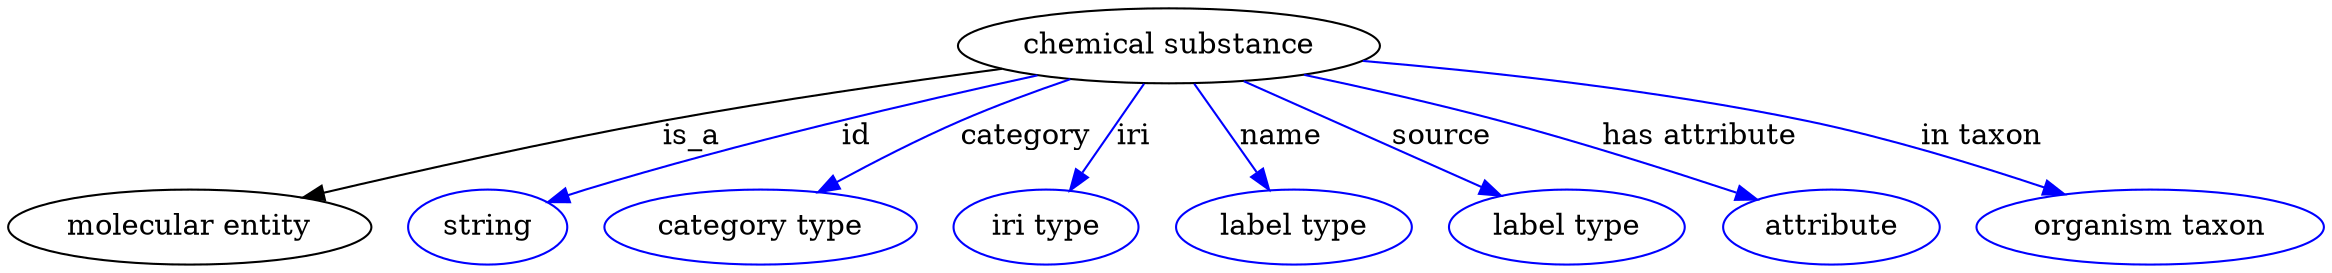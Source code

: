 digraph {
	graph [bb="0,0,908.54,123"];
	node [label="\N"];
	"chemical substance"	 [height=0.5,
		label="chemical substance",
		pos="455.89,105",
		width=2.2026];
	"molecular entity"	 [height=0.5,
		pos="68.894,18",
		width=1.9137];
	"chemical substance" -> "molecular entity"	 [label=is_a,
		lp="266.89,61.5",
		pos="e,114.34,31.601 390.3,94.691 351.12,88.161 300.46,79.067 255.89,69 211.15,58.892 161.03,45.088 123.95,34.39"];
	id	 [color=blue,
		height=0.5,
		label=string,
		pos="185.89,18",
		width=0.84854];
	"chemical substance" -> id	 [color=blue,
		label=id,
		lp="325.39,61.5",
		pos="e,209.79,29.37 403.64,91.433 356.6,78.723 285.85,58.372 225.89,36 223.67,35.169 221.39,34.273 219.1,33.34",
		style=solid];
	category	 [color=blue,
		height=0.5,
		label="category type",
		pos="292.89,18",
		width=1.6249];
	"chemical substance" -> category	 [color=blue,
		label=category,
		lp="401.39,61.5",
		pos="e,318.52,34.364 418.99,88.955 405.86,82.99 391.08,75.972 377.89,69 360.85,59.989 342.45,49.099 327.14,39.7",
		style=solid];
	iri	 [color=blue,
		height=0.5,
		label="iri type",
		pos="405.89,18",
		width=1.011];
	"chemical substance" -> iri	 [color=blue,
		label=iri,
		lp="440.39,61.5",
		pos="e,415.9,35.41 445.53,86.974 438.47,74.68 428.99,58.196 421.08,44.425",
		style=solid];
	name	 [color=blue,
		height=0.5,
		label="label type",
		pos="505.89,18",
		width=1.2638];
	"chemical substance" -> name	 [color=blue,
		label=name,
		lp="499.39,61.5",
		pos="e,495.72,35.706 466.25,86.974 473.27,74.761 482.67,58.412 490.55,44.697",
		style=solid];
	source	 [color=blue,
		height=0.5,
		label="label type",
		pos="614.89,18",
		width=1.2638];
	"chemical substance" -> source	 [color=blue,
		label=source,
		lp="563.89,61.5",
		pos="e,588.03,32.697 486.55,88.226 512.98,73.763 551.17,52.867 579.02,37.63",
		style=solid];
	"has attribute"	 [color=blue,
		height=0.5,
		label=attribute,
		pos="718.89,18",
		width=1.1193];
	"chemical substance" -> "has attribute"	 [color=blue,
		label="has attribute",
		lp="660.39,61.5",
		pos="e,689.34,30.27 509.05,91.515 532.73,85.192 560.87,77.242 585.89,69 617.86,58.471 653.44,44.721 679.74,34.151",
		style=solid];
	"in taxon"	 [color=blue,
		height=0.5,
		label="organism taxon",
		pos="842.89,18",
		width=1.8234];
	"chemical substance" -> "in taxon"	 [color=blue,
		label="in taxon",
		lp="769.39,61.5",
		pos="e,806.23,33.082 528.87,97.814 577.27,92.154 641.93,82.871 697.89,69 731.61,60.645 768.52,47.603 796.66,36.799",
		style=solid];
}
